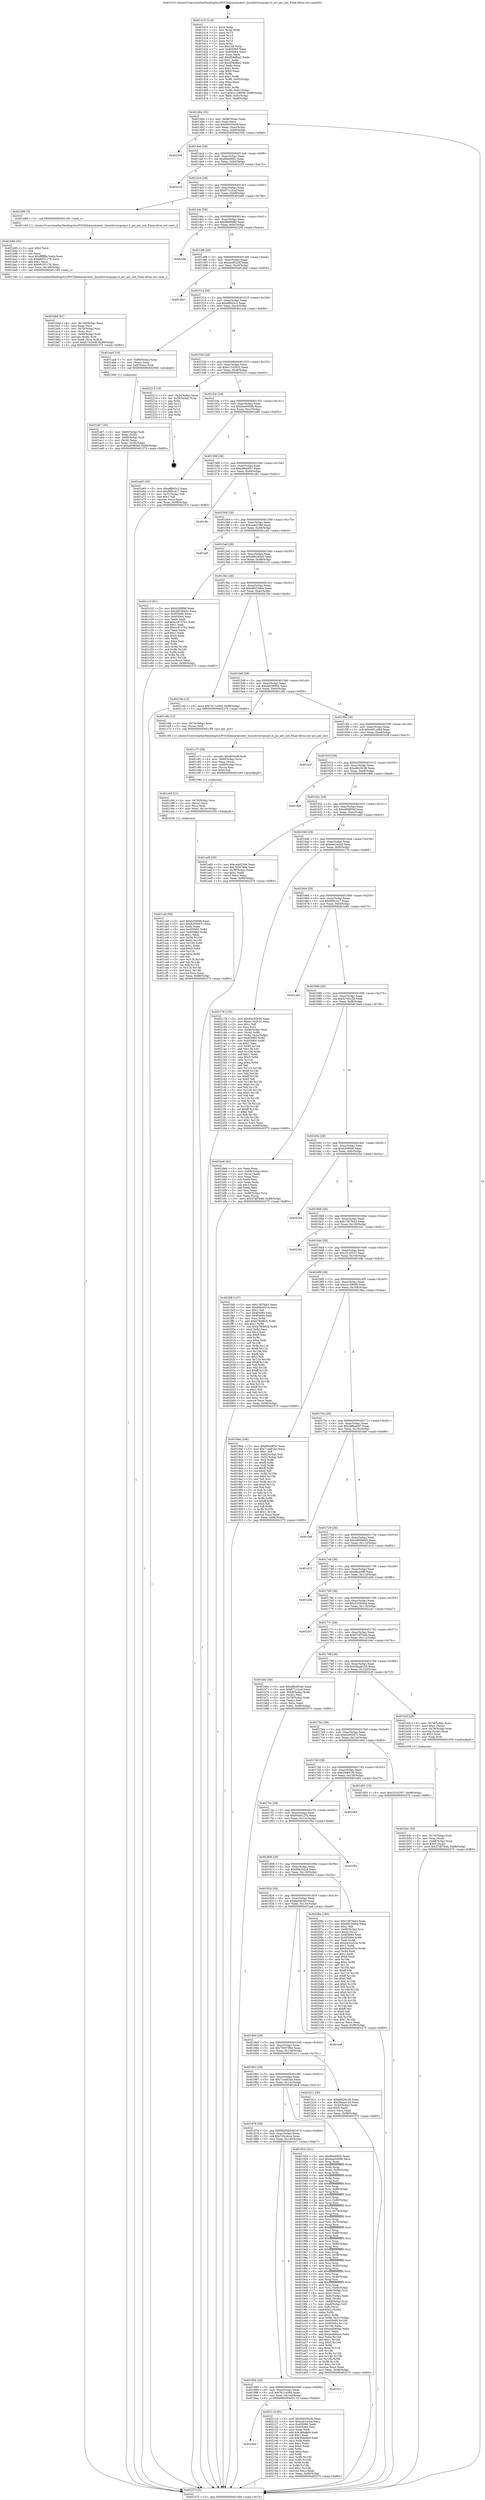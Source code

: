 digraph "0x401410" {
  label = "0x401410 (/mnt/c/Users/mathe/Desktop/tcc/POCII/binaries/extr_linuxdriverspcipci.h_pci_aer_init_Final-ollvm.out::main(0))"
  labelloc = "t"
  node[shape=record]

  Entry [label="",width=0.3,height=0.3,shape=circle,fillcolor=black,style=filled]
  "0x401484" [label="{
     0x401484 [32]\l
     | [instrs]\l
     &nbsp;&nbsp;0x401484 \<+6\>: mov -0x98(%rbp),%eax\l
     &nbsp;&nbsp;0x40148a \<+2\>: mov %eax,%ecx\l
     &nbsp;&nbsp;0x40148c \<+6\>: sub $0x84035e36,%ecx\l
     &nbsp;&nbsp;0x401492 \<+6\>: mov %eax,-0xac(%rbp)\l
     &nbsp;&nbsp;0x401498 \<+6\>: mov %ecx,-0xb0(%rbp)\l
     &nbsp;&nbsp;0x40149e \<+6\>: je 000000000040235d \<main+0xf4d\>\l
  }"]
  "0x40235d" [label="{
     0x40235d\l
  }", style=dashed]
  "0x4014a4" [label="{
     0x4014a4 [28]\l
     | [instrs]\l
     &nbsp;&nbsp;0x4014a4 \<+5\>: jmp 00000000004014a9 \<main+0x99\>\l
     &nbsp;&nbsp;0x4014a9 \<+6\>: mov -0xac(%rbp),%eax\l
     &nbsp;&nbsp;0x4014af \<+5\>: sub $0x89a49f3c,%eax\l
     &nbsp;&nbsp;0x4014b4 \<+6\>: mov %eax,-0xb4(%rbp)\l
     &nbsp;&nbsp;0x4014ba \<+6\>: je 0000000000402225 \<main+0xe15\>\l
  }"]
  Exit [label="",width=0.3,height=0.3,shape=circle,fillcolor=black,style=filled,peripheries=2]
  "0x402225" [label="{
     0x402225\l
  }", style=dashed]
  "0x4014c0" [label="{
     0x4014c0 [28]\l
     | [instrs]\l
     &nbsp;&nbsp;0x4014c0 \<+5\>: jmp 00000000004014c5 \<main+0xb5\>\l
     &nbsp;&nbsp;0x4014c5 \<+6\>: mov -0xac(%rbp),%eax\l
     &nbsp;&nbsp;0x4014cb \<+5\>: sub $0x971c2cef,%eax\l
     &nbsp;&nbsp;0x4014d0 \<+6\>: mov %eax,-0xb8(%rbp)\l
     &nbsp;&nbsp;0x4014d6 \<+6\>: je 0000000000401b90 \<main+0x780\>\l
  }"]
  "0x4018b0" [label="{
     0x4018b0\l
  }", style=dashed]
  "0x401b90" [label="{
     0x401b90 [5]\l
     | [instrs]\l
     &nbsp;&nbsp;0x401b90 \<+5\>: call 0000000000401160 \<next_i\>\l
     | [calls]\l
     &nbsp;&nbsp;0x401160 \{1\} (/mnt/c/Users/mathe/Desktop/tcc/POCII/binaries/extr_linuxdriverspcipci.h_pci_aer_init_Final-ollvm.out::next_i)\l
  }"]
  "0x4014dc" [label="{
     0x4014dc [28]\l
     | [instrs]\l
     &nbsp;&nbsp;0x4014dc \<+5\>: jmp 00000000004014e1 \<main+0xd1\>\l
     &nbsp;&nbsp;0x4014e1 \<+6\>: mov -0xac(%rbp),%eax\l
     &nbsp;&nbsp;0x4014e7 \<+5\>: sub $0x9b9f4f84,%eax\l
     &nbsp;&nbsp;0x4014ec \<+6\>: mov %eax,-0xbc(%rbp)\l
     &nbsp;&nbsp;0x4014f2 \<+6\>: je 00000000004022f4 \<main+0xee4\>\l
  }"]
  "0x40211d" [label="{
     0x40211d [91]\l
     | [instrs]\l
     &nbsp;&nbsp;0x40211d \<+5\>: mov $0x84035e36,%eax\l
     &nbsp;&nbsp;0x402122 \<+5\>: mov $0xeeb1ecbd,%ecx\l
     &nbsp;&nbsp;0x402127 \<+7\>: mov 0x405060,%edx\l
     &nbsp;&nbsp;0x40212e \<+7\>: mov 0x405064,%esi\l
     &nbsp;&nbsp;0x402135 \<+2\>: mov %edx,%edi\l
     &nbsp;&nbsp;0x402137 \<+6\>: add $0x38da8d0,%edi\l
     &nbsp;&nbsp;0x40213d \<+3\>: sub $0x1,%edi\l
     &nbsp;&nbsp;0x402140 \<+6\>: sub $0x38da8d0,%edi\l
     &nbsp;&nbsp;0x402146 \<+3\>: imul %edi,%edx\l
     &nbsp;&nbsp;0x402149 \<+3\>: and $0x1,%edx\l
     &nbsp;&nbsp;0x40214c \<+3\>: cmp $0x0,%edx\l
     &nbsp;&nbsp;0x40214f \<+4\>: sete %r8b\l
     &nbsp;&nbsp;0x402153 \<+3\>: cmp $0xa,%esi\l
     &nbsp;&nbsp;0x402156 \<+4\>: setl %r9b\l
     &nbsp;&nbsp;0x40215a \<+3\>: mov %r8b,%r10b\l
     &nbsp;&nbsp;0x40215d \<+3\>: and %r9b,%r10b\l
     &nbsp;&nbsp;0x402160 \<+3\>: xor %r9b,%r8b\l
     &nbsp;&nbsp;0x402163 \<+3\>: or %r8b,%r10b\l
     &nbsp;&nbsp;0x402166 \<+4\>: test $0x1,%r10b\l
     &nbsp;&nbsp;0x40216a \<+3\>: cmovne %ecx,%eax\l
     &nbsp;&nbsp;0x40216d \<+6\>: mov %eax,-0x98(%rbp)\l
     &nbsp;&nbsp;0x402173 \<+5\>: jmp 0000000000402375 \<main+0xf65\>\l
  }"]
  "0x4022f4" [label="{
     0x4022f4\l
  }", style=dashed]
  "0x4014f8" [label="{
     0x4014f8 [28]\l
     | [instrs]\l
     &nbsp;&nbsp;0x4014f8 \<+5\>: jmp 00000000004014fd \<main+0xed\>\l
     &nbsp;&nbsp;0x4014fd \<+6\>: mov -0xac(%rbp),%eax\l
     &nbsp;&nbsp;0x401503 \<+5\>: sub $0xaed82a3f,%eax\l
     &nbsp;&nbsp;0x401508 \<+6\>: mov %eax,-0xc0(%rbp)\l
     &nbsp;&nbsp;0x40150e \<+6\>: je 0000000000401d6d \<main+0x95d\>\l
  }"]
  "0x401894" [label="{
     0x401894 [28]\l
     | [instrs]\l
     &nbsp;&nbsp;0x401894 \<+5\>: jmp 0000000000401899 \<main+0x489\>\l
     &nbsp;&nbsp;0x401899 \<+6\>: mov -0xac(%rbp),%eax\l
     &nbsp;&nbsp;0x40189f \<+5\>: sub $0x7611a394,%eax\l
     &nbsp;&nbsp;0x4018a4 \<+6\>: mov %eax,-0x144(%rbp)\l
     &nbsp;&nbsp;0x4018aa \<+6\>: je 000000000040211d \<main+0xd0d\>\l
  }"]
  "0x401d6d" [label="{
     0x401d6d\l
  }", style=dashed]
  "0x401514" [label="{
     0x401514 [28]\l
     | [instrs]\l
     &nbsp;&nbsp;0x401514 \<+5\>: jmp 0000000000401519 \<main+0x109\>\l
     &nbsp;&nbsp;0x401519 \<+6\>: mov -0xac(%rbp),%eax\l
     &nbsp;&nbsp;0x40151f \<+5\>: sub $0xaffd43c2,%eax\l
     &nbsp;&nbsp;0x401524 \<+6\>: mov %eax,-0xc4(%rbp)\l
     &nbsp;&nbsp;0x40152a \<+6\>: je 0000000000401aa4 \<main+0x694\>\l
  }"]
  "0x401fc7" [label="{
     0x401fc7\l
  }", style=dashed]
  "0x401aa4" [label="{
     0x401aa4 [19]\l
     | [instrs]\l
     &nbsp;&nbsp;0x401aa4 \<+7\>: mov -0x88(%rbp),%rax\l
     &nbsp;&nbsp;0x401aab \<+3\>: mov (%rax),%rax\l
     &nbsp;&nbsp;0x401aae \<+4\>: mov 0x8(%rax),%rdi\l
     &nbsp;&nbsp;0x401ab2 \<+5\>: call 0000000000401060 \<atoi@plt\>\l
     | [calls]\l
     &nbsp;&nbsp;0x401060 \{1\} (unknown)\l
  }"]
  "0x401530" [label="{
     0x401530 [28]\l
     | [instrs]\l
     &nbsp;&nbsp;0x401530 \<+5\>: jmp 0000000000401535 \<main+0x125\>\l
     &nbsp;&nbsp;0x401535 \<+6\>: mov -0xac(%rbp),%eax\l
     &nbsp;&nbsp;0x40153b \<+5\>: sub $0xb1102b32,%eax\l
     &nbsp;&nbsp;0x401540 \<+6\>: mov %eax,-0xc8(%rbp)\l
     &nbsp;&nbsp;0x401546 \<+6\>: je 0000000000402213 \<main+0xe03\>\l
  }"]
  "0x401ca9" [label="{
     0x401ca9 [90]\l
     | [instrs]\l
     &nbsp;&nbsp;0x401ca9 \<+5\>: mov $0xb206f48,%eax\l
     &nbsp;&nbsp;0x401cae \<+5\>: mov $0x6285007c,%esi\l
     &nbsp;&nbsp;0x401cb3 \<+2\>: xor %edx,%edx\l
     &nbsp;&nbsp;0x401cb5 \<+8\>: mov 0x405060,%r8d\l
     &nbsp;&nbsp;0x401cbd \<+8\>: mov 0x405064,%r9d\l
     &nbsp;&nbsp;0x401cc5 \<+3\>: sub $0x1,%edx\l
     &nbsp;&nbsp;0x401cc8 \<+3\>: mov %r8d,%r10d\l
     &nbsp;&nbsp;0x401ccb \<+3\>: add %edx,%r10d\l
     &nbsp;&nbsp;0x401cce \<+4\>: imul %r10d,%r8d\l
     &nbsp;&nbsp;0x401cd2 \<+4\>: and $0x1,%r8d\l
     &nbsp;&nbsp;0x401cd6 \<+4\>: cmp $0x0,%r8d\l
     &nbsp;&nbsp;0x401cda \<+4\>: sete %r11b\l
     &nbsp;&nbsp;0x401cde \<+4\>: cmp $0xa,%r9d\l
     &nbsp;&nbsp;0x401ce2 \<+3\>: setl %bl\l
     &nbsp;&nbsp;0x401ce5 \<+3\>: mov %r11b,%r14b\l
     &nbsp;&nbsp;0x401ce8 \<+3\>: and %bl,%r14b\l
     &nbsp;&nbsp;0x401ceb \<+3\>: xor %bl,%r11b\l
     &nbsp;&nbsp;0x401cee \<+3\>: or %r11b,%r14b\l
     &nbsp;&nbsp;0x401cf1 \<+4\>: test $0x1,%r14b\l
     &nbsp;&nbsp;0x401cf5 \<+3\>: cmovne %esi,%eax\l
     &nbsp;&nbsp;0x401cf8 \<+6\>: mov %eax,-0x98(%rbp)\l
     &nbsp;&nbsp;0x401cfe \<+5\>: jmp 0000000000402375 \<main+0xf65\>\l
  }"]
  "0x402213" [label="{
     0x402213 [18]\l
     | [instrs]\l
     &nbsp;&nbsp;0x402213 \<+3\>: mov -0x2c(%rbp),%eax\l
     &nbsp;&nbsp;0x402216 \<+4\>: lea -0x28(%rbp),%rsp\l
     &nbsp;&nbsp;0x40221a \<+1\>: pop %rbx\l
     &nbsp;&nbsp;0x40221b \<+2\>: pop %r12\l
     &nbsp;&nbsp;0x40221d \<+2\>: pop %r13\l
     &nbsp;&nbsp;0x40221f \<+2\>: pop %r14\l
     &nbsp;&nbsp;0x402221 \<+2\>: pop %r15\l
     &nbsp;&nbsp;0x402223 \<+1\>: pop %rbp\l
     &nbsp;&nbsp;0x402224 \<+1\>: ret\l
  }"]
  "0x40154c" [label="{
     0x40154c [28]\l
     | [instrs]\l
     &nbsp;&nbsp;0x40154c \<+5\>: jmp 0000000000401551 \<main+0x141\>\l
     &nbsp;&nbsp;0x401551 \<+6\>: mov -0xac(%rbp),%eax\l
     &nbsp;&nbsp;0x401557 \<+5\>: sub $0xbee0458b,%eax\l
     &nbsp;&nbsp;0x40155c \<+6\>: mov %eax,-0xcc(%rbp)\l
     &nbsp;&nbsp;0x401562 \<+6\>: je 0000000000401a65 \<main+0x655\>\l
  }"]
  "0x401c94" [label="{
     0x401c94 [21]\l
     | [instrs]\l
     &nbsp;&nbsp;0x401c94 \<+4\>: mov -0x70(%rbp),%rcx\l
     &nbsp;&nbsp;0x401c98 \<+3\>: mov (%rcx),%rcx\l
     &nbsp;&nbsp;0x401c9b \<+3\>: mov %rcx,%rdi\l
     &nbsp;&nbsp;0x401c9e \<+6\>: mov %eax,-0x14c(%rbp)\l
     &nbsp;&nbsp;0x401ca4 \<+5\>: call 0000000000401030 \<free@plt\>\l
     | [calls]\l
     &nbsp;&nbsp;0x401030 \{1\} (unknown)\l
  }"]
  "0x401a65" [label="{
     0x401a65 [30]\l
     | [instrs]\l
     &nbsp;&nbsp;0x401a65 \<+5\>: mov $0xaffd43c2,%eax\l
     &nbsp;&nbsp;0x401a6a \<+5\>: mov $0xf8f2c417,%ecx\l
     &nbsp;&nbsp;0x401a6f \<+3\>: mov -0x31(%rbp),%dl\l
     &nbsp;&nbsp;0x401a72 \<+3\>: test $0x1,%dl\l
     &nbsp;&nbsp;0x401a75 \<+3\>: cmovne %ecx,%eax\l
     &nbsp;&nbsp;0x401a78 \<+6\>: mov %eax,-0x98(%rbp)\l
     &nbsp;&nbsp;0x401a7e \<+5\>: jmp 0000000000402375 \<main+0xf65\>\l
  }"]
  "0x401568" [label="{
     0x401568 [28]\l
     | [instrs]\l
     &nbsp;&nbsp;0x401568 \<+5\>: jmp 000000000040156d \<main+0x15d\>\l
     &nbsp;&nbsp;0x40156d \<+6\>: mov -0xac(%rbp),%eax\l
     &nbsp;&nbsp;0x401573 \<+5\>: sub $0xc66a4f37,%eax\l
     &nbsp;&nbsp;0x401578 \<+6\>: mov %eax,-0xd0(%rbp)\l
     &nbsp;&nbsp;0x40157e \<+6\>: je 0000000000401dfc \<main+0x9ec\>\l
  }"]
  "0x401c77" [label="{
     0x401c77 [29]\l
     | [instrs]\l
     &nbsp;&nbsp;0x401c77 \<+10\>: movabs $0x4030d6,%rdi\l
     &nbsp;&nbsp;0x401c81 \<+4\>: mov -0x60(%rbp),%rcx\l
     &nbsp;&nbsp;0x401c85 \<+2\>: mov %eax,(%rcx)\l
     &nbsp;&nbsp;0x401c87 \<+4\>: mov -0x60(%rbp),%rcx\l
     &nbsp;&nbsp;0x401c8b \<+2\>: mov (%rcx),%esi\l
     &nbsp;&nbsp;0x401c8d \<+2\>: mov $0x0,%al\l
     &nbsp;&nbsp;0x401c8f \<+5\>: call 0000000000401040 \<printf@plt\>\l
     | [calls]\l
     &nbsp;&nbsp;0x401040 \{1\} (unknown)\l
  }"]
  "0x401dfc" [label="{
     0x401dfc\l
  }", style=dashed]
  "0x401584" [label="{
     0x401584 [28]\l
     | [instrs]\l
     &nbsp;&nbsp;0x401584 \<+5\>: jmp 0000000000401589 \<main+0x179\>\l
     &nbsp;&nbsp;0x401589 \<+6\>: mov -0xac(%rbp),%eax\l
     &nbsp;&nbsp;0x40158f \<+5\>: sub $0xca4d239d,%eax\l
     &nbsp;&nbsp;0x401594 \<+6\>: mov %eax,-0xd4(%rbp)\l
     &nbsp;&nbsp;0x40159a \<+6\>: je 0000000000401af3 \<main+0x6e3\>\l
  }"]
  "0x401bbd" [label="{
     0x401bbd [41]\l
     | [instrs]\l
     &nbsp;&nbsp;0x401bbd \<+6\>: mov -0x148(%rbp),%ecx\l
     &nbsp;&nbsp;0x401bc3 \<+3\>: imul %eax,%ecx\l
     &nbsp;&nbsp;0x401bc6 \<+4\>: mov -0x70(%rbp),%rsi\l
     &nbsp;&nbsp;0x401bca \<+3\>: mov (%rsi),%rsi\l
     &nbsp;&nbsp;0x401bcd \<+4\>: mov -0x68(%rbp),%rdi\l
     &nbsp;&nbsp;0x401bd1 \<+3\>: movslq (%rdi),%rdi\l
     &nbsp;&nbsp;0x401bd4 \<+3\>: mov %ecx,(%rsi,%rdi,4)\l
     &nbsp;&nbsp;0x401bd7 \<+10\>: movl $0xfc7d3c58,-0x98(%rbp)\l
     &nbsp;&nbsp;0x401be1 \<+5\>: jmp 0000000000402375 \<main+0xf65\>\l
  }"]
  "0x401af3" [label="{
     0x401af3\l
  }", style=dashed]
  "0x4015a0" [label="{
     0x4015a0 [28]\l
     | [instrs]\l
     &nbsp;&nbsp;0x4015a0 \<+5\>: jmp 00000000004015a5 \<main+0x195\>\l
     &nbsp;&nbsp;0x4015a5 \<+6\>: mov -0xac(%rbp),%eax\l
     &nbsp;&nbsp;0x4015ab \<+5\>: sub $0xd8b283a5,%eax\l
     &nbsp;&nbsp;0x4015b0 \<+6\>: mov %eax,-0xd8(%rbp)\l
     &nbsp;&nbsp;0x4015b6 \<+6\>: je 0000000000401c10 \<main+0x800\>\l
  }"]
  "0x401b95" [label="{
     0x401b95 [40]\l
     | [instrs]\l
     &nbsp;&nbsp;0x401b95 \<+5\>: mov $0x2,%ecx\l
     &nbsp;&nbsp;0x401b9a \<+1\>: cltd\l
     &nbsp;&nbsp;0x401b9b \<+2\>: idiv %ecx\l
     &nbsp;&nbsp;0x401b9d \<+6\>: imul $0xfffffffe,%edx,%ecx\l
     &nbsp;&nbsp;0x401ba3 \<+6\>: sub $0xb6351178,%ecx\l
     &nbsp;&nbsp;0x401ba9 \<+3\>: add $0x1,%ecx\l
     &nbsp;&nbsp;0x401bac \<+6\>: add $0xb6351178,%ecx\l
     &nbsp;&nbsp;0x401bb2 \<+6\>: mov %ecx,-0x148(%rbp)\l
     &nbsp;&nbsp;0x401bb8 \<+5\>: call 0000000000401160 \<next_i\>\l
     | [calls]\l
     &nbsp;&nbsp;0x401160 \{1\} (/mnt/c/Users/mathe/Desktop/tcc/POCII/binaries/extr_linuxdriverspcipci.h_pci_aer_init_Final-ollvm.out::next_i)\l
  }"]
  "0x401c10" [label="{
     0x401c10 [91]\l
     | [instrs]\l
     &nbsp;&nbsp;0x401c10 \<+5\>: mov $0xb206f48,%eax\l
     &nbsp;&nbsp;0x401c15 \<+5\>: mov $0xdd538402,%ecx\l
     &nbsp;&nbsp;0x401c1a \<+7\>: mov 0x405060,%edx\l
     &nbsp;&nbsp;0x401c21 \<+7\>: mov 0x405064,%esi\l
     &nbsp;&nbsp;0x401c28 \<+2\>: mov %edx,%edi\l
     &nbsp;&nbsp;0x401c2a \<+6\>: add $0xcc9737b1,%edi\l
     &nbsp;&nbsp;0x401c30 \<+3\>: sub $0x1,%edi\l
     &nbsp;&nbsp;0x401c33 \<+6\>: sub $0xcc9737b1,%edi\l
     &nbsp;&nbsp;0x401c39 \<+3\>: imul %edi,%edx\l
     &nbsp;&nbsp;0x401c3c \<+3\>: and $0x1,%edx\l
     &nbsp;&nbsp;0x401c3f \<+3\>: cmp $0x0,%edx\l
     &nbsp;&nbsp;0x401c42 \<+4\>: sete %r8b\l
     &nbsp;&nbsp;0x401c46 \<+3\>: cmp $0xa,%esi\l
     &nbsp;&nbsp;0x401c49 \<+4\>: setl %r9b\l
     &nbsp;&nbsp;0x401c4d \<+3\>: mov %r8b,%r10b\l
     &nbsp;&nbsp;0x401c50 \<+3\>: and %r9b,%r10b\l
     &nbsp;&nbsp;0x401c53 \<+3\>: xor %r9b,%r8b\l
     &nbsp;&nbsp;0x401c56 \<+3\>: or %r8b,%r10b\l
     &nbsp;&nbsp;0x401c59 \<+4\>: test $0x1,%r10b\l
     &nbsp;&nbsp;0x401c5d \<+3\>: cmovne %ecx,%eax\l
     &nbsp;&nbsp;0x401c60 \<+6\>: mov %eax,-0x98(%rbp)\l
     &nbsp;&nbsp;0x401c66 \<+5\>: jmp 0000000000402375 \<main+0xf65\>\l
  }"]
  "0x4015bc" [label="{
     0x4015bc [28]\l
     | [instrs]\l
     &nbsp;&nbsp;0x4015bc \<+5\>: jmp 00000000004015c1 \<main+0x1b1\>\l
     &nbsp;&nbsp;0x4015c1 \<+6\>: mov -0xac(%rbp),%eax\l
     &nbsp;&nbsp;0x4015c7 \<+5\>: sub $0xd92344ba,%eax\l
     &nbsp;&nbsp;0x4015cc \<+6\>: mov %eax,-0xdc(%rbp)\l
     &nbsp;&nbsp;0x4015d2 \<+6\>: je 000000000040210e \<main+0xcfe\>\l
  }"]
  "0x401b4c" [label="{
     0x401b4c [32]\l
     | [instrs]\l
     &nbsp;&nbsp;0x401b4c \<+4\>: mov -0x70(%rbp),%rdi\l
     &nbsp;&nbsp;0x401b50 \<+3\>: mov %rax,(%rdi)\l
     &nbsp;&nbsp;0x401b53 \<+4\>: mov -0x68(%rbp),%rax\l
     &nbsp;&nbsp;0x401b57 \<+6\>: movl $0x0,(%rax)\l
     &nbsp;&nbsp;0x401b5d \<+10\>: movl $0x57df70dd,-0x98(%rbp)\l
     &nbsp;&nbsp;0x401b67 \<+5\>: jmp 0000000000402375 \<main+0xf65\>\l
  }"]
  "0x40210e" [label="{
     0x40210e [15]\l
     | [instrs]\l
     &nbsp;&nbsp;0x40210e \<+10\>: movl $0x7611a394,-0x98(%rbp)\l
     &nbsp;&nbsp;0x402118 \<+5\>: jmp 0000000000402375 \<main+0xf65\>\l
  }"]
  "0x4015d8" [label="{
     0x4015d8 [28]\l
     | [instrs]\l
     &nbsp;&nbsp;0x4015d8 \<+5\>: jmp 00000000004015dd \<main+0x1cd\>\l
     &nbsp;&nbsp;0x4015dd \<+6\>: mov -0xac(%rbp),%eax\l
     &nbsp;&nbsp;0x4015e3 \<+5\>: sub $0xdd538402,%eax\l
     &nbsp;&nbsp;0x4015e8 \<+6\>: mov %eax,-0xe0(%rbp)\l
     &nbsp;&nbsp;0x4015ee \<+6\>: je 0000000000401c6b \<main+0x85b\>\l
  }"]
  "0x401ab7" [label="{
     0x401ab7 [30]\l
     | [instrs]\l
     &nbsp;&nbsp;0x401ab7 \<+4\>: mov -0x80(%rbp),%rdi\l
     &nbsp;&nbsp;0x401abb \<+2\>: mov %eax,(%rdi)\l
     &nbsp;&nbsp;0x401abd \<+4\>: mov -0x80(%rbp),%rdi\l
     &nbsp;&nbsp;0x401ac1 \<+2\>: mov (%rdi),%eax\l
     &nbsp;&nbsp;0x401ac3 \<+3\>: mov %eax,-0x30(%rbp)\l
     &nbsp;&nbsp;0x401ac6 \<+10\>: movl $0xe90f85bf,-0x98(%rbp)\l
     &nbsp;&nbsp;0x401ad0 \<+5\>: jmp 0000000000402375 \<main+0xf65\>\l
  }"]
  "0x401c6b" [label="{
     0x401c6b [12]\l
     | [instrs]\l
     &nbsp;&nbsp;0x401c6b \<+4\>: mov -0x70(%rbp),%rax\l
     &nbsp;&nbsp;0x401c6f \<+3\>: mov (%rax),%rdi\l
     &nbsp;&nbsp;0x401c72 \<+5\>: call 00000000004013f0 \<pci_aer_init\>\l
     | [calls]\l
     &nbsp;&nbsp;0x4013f0 \{1\} (/mnt/c/Users/mathe/Desktop/tcc/POCII/binaries/extr_linuxdriverspcipci.h_pci_aer_init_Final-ollvm.out::pci_aer_init)\l
  }"]
  "0x4015f4" [label="{
     0x4015f4 [28]\l
     | [instrs]\l
     &nbsp;&nbsp;0x4015f4 \<+5\>: jmp 00000000004015f9 \<main+0x1e9\>\l
     &nbsp;&nbsp;0x4015f9 \<+6\>: mov -0xac(%rbp),%eax\l
     &nbsp;&nbsp;0x4015ff \<+5\>: sub $0xe001cd63,%eax\l
     &nbsp;&nbsp;0x401604 \<+6\>: mov %eax,-0xe4(%rbp)\l
     &nbsp;&nbsp;0x40160a \<+6\>: je 0000000000401e2f \<main+0xa1f\>\l
  }"]
  "0x401878" [label="{
     0x401878 [28]\l
     | [instrs]\l
     &nbsp;&nbsp;0x401878 \<+5\>: jmp 000000000040187d \<main+0x46d\>\l
     &nbsp;&nbsp;0x40187d \<+6\>: mov -0xac(%rbp),%eax\l
     &nbsp;&nbsp;0x401883 \<+5\>: sub $0x745c4cce,%eax\l
     &nbsp;&nbsp;0x401888 \<+6\>: mov %eax,-0x140(%rbp)\l
     &nbsp;&nbsp;0x40188e \<+6\>: je 0000000000401fc7 \<main+0xbb7\>\l
  }"]
  "0x401e2f" [label="{
     0x401e2f\l
  }", style=dashed]
  "0x401610" [label="{
     0x401610 [28]\l
     | [instrs]\l
     &nbsp;&nbsp;0x401610 \<+5\>: jmp 0000000000401615 \<main+0x205\>\l
     &nbsp;&nbsp;0x401615 \<+6\>: mov -0xac(%rbp),%eax\l
     &nbsp;&nbsp;0x40161b \<+5\>: sub $0xe6b20c36,%eax\l
     &nbsp;&nbsp;0x401620 \<+6\>: mov %eax,-0xe8(%rbp)\l
     &nbsp;&nbsp;0x401626 \<+6\>: je 0000000000401fb8 \<main+0xba8\>\l
  }"]
  "0x401924" [label="{
     0x401924 [321]\l
     | [instrs]\l
     &nbsp;&nbsp;0x401924 \<+5\>: mov $0x89a49f3c,%eax\l
     &nbsp;&nbsp;0x401929 \<+5\>: mov $0xbee0458b,%ecx\l
     &nbsp;&nbsp;0x40192e \<+3\>: mov %rsp,%rdx\l
     &nbsp;&nbsp;0x401931 \<+4\>: add $0xfffffffffffffff0,%rdx\l
     &nbsp;&nbsp;0x401935 \<+3\>: mov %rdx,%rsp\l
     &nbsp;&nbsp;0x401938 \<+7\>: mov %rdx,-0x90(%rbp)\l
     &nbsp;&nbsp;0x40193f \<+3\>: mov %rsp,%rdx\l
     &nbsp;&nbsp;0x401942 \<+4\>: add $0xfffffffffffffff0,%rdx\l
     &nbsp;&nbsp;0x401946 \<+3\>: mov %rdx,%rsp\l
     &nbsp;&nbsp;0x401949 \<+3\>: mov %rsp,%rsi\l
     &nbsp;&nbsp;0x40194c \<+4\>: add $0xfffffffffffffff0,%rsi\l
     &nbsp;&nbsp;0x401950 \<+3\>: mov %rsi,%rsp\l
     &nbsp;&nbsp;0x401953 \<+7\>: mov %rsi,-0x88(%rbp)\l
     &nbsp;&nbsp;0x40195a \<+3\>: mov %rsp,%rsi\l
     &nbsp;&nbsp;0x40195d \<+4\>: add $0xfffffffffffffff0,%rsi\l
     &nbsp;&nbsp;0x401961 \<+3\>: mov %rsi,%rsp\l
     &nbsp;&nbsp;0x401964 \<+4\>: mov %rsi,-0x80(%rbp)\l
     &nbsp;&nbsp;0x401968 \<+3\>: mov %rsp,%rsi\l
     &nbsp;&nbsp;0x40196b \<+4\>: add $0xfffffffffffffff0,%rsi\l
     &nbsp;&nbsp;0x40196f \<+3\>: mov %rsi,%rsp\l
     &nbsp;&nbsp;0x401972 \<+4\>: mov %rsi,-0x78(%rbp)\l
     &nbsp;&nbsp;0x401976 \<+3\>: mov %rsp,%rsi\l
     &nbsp;&nbsp;0x401979 \<+4\>: add $0xfffffffffffffff0,%rsi\l
     &nbsp;&nbsp;0x40197d \<+3\>: mov %rsi,%rsp\l
     &nbsp;&nbsp;0x401980 \<+4\>: mov %rsi,-0x70(%rbp)\l
     &nbsp;&nbsp;0x401984 \<+3\>: mov %rsp,%rsi\l
     &nbsp;&nbsp;0x401987 \<+4\>: add $0xfffffffffffffff0,%rsi\l
     &nbsp;&nbsp;0x40198b \<+3\>: mov %rsi,%rsp\l
     &nbsp;&nbsp;0x40198e \<+4\>: mov %rsi,-0x68(%rbp)\l
     &nbsp;&nbsp;0x401992 \<+3\>: mov %rsp,%rsi\l
     &nbsp;&nbsp;0x401995 \<+4\>: add $0xfffffffffffffff0,%rsi\l
     &nbsp;&nbsp;0x401999 \<+3\>: mov %rsi,%rsp\l
     &nbsp;&nbsp;0x40199c \<+4\>: mov %rsi,-0x60(%rbp)\l
     &nbsp;&nbsp;0x4019a0 \<+3\>: mov %rsp,%rsi\l
     &nbsp;&nbsp;0x4019a3 \<+4\>: add $0xfffffffffffffff0,%rsi\l
     &nbsp;&nbsp;0x4019a7 \<+3\>: mov %rsi,%rsp\l
     &nbsp;&nbsp;0x4019aa \<+4\>: mov %rsi,-0x58(%rbp)\l
     &nbsp;&nbsp;0x4019ae \<+3\>: mov %rsp,%rsi\l
     &nbsp;&nbsp;0x4019b1 \<+4\>: add $0xfffffffffffffff0,%rsi\l
     &nbsp;&nbsp;0x4019b5 \<+3\>: mov %rsi,%rsp\l
     &nbsp;&nbsp;0x4019b8 \<+4\>: mov %rsi,-0x50(%rbp)\l
     &nbsp;&nbsp;0x4019bc \<+3\>: mov %rsp,%rsi\l
     &nbsp;&nbsp;0x4019bf \<+4\>: add $0xfffffffffffffff0,%rsi\l
     &nbsp;&nbsp;0x4019c3 \<+3\>: mov %rsi,%rsp\l
     &nbsp;&nbsp;0x4019c6 \<+4\>: mov %rsi,-0x48(%rbp)\l
     &nbsp;&nbsp;0x4019ca \<+3\>: mov %rsp,%rsi\l
     &nbsp;&nbsp;0x4019cd \<+4\>: add $0xfffffffffffffff0,%rsi\l
     &nbsp;&nbsp;0x4019d1 \<+3\>: mov %rsi,%rsp\l
     &nbsp;&nbsp;0x4019d4 \<+4\>: mov %rsi,-0x40(%rbp)\l
     &nbsp;&nbsp;0x4019d8 \<+7\>: mov -0x90(%rbp),%rsi\l
     &nbsp;&nbsp;0x4019df \<+6\>: movl $0x0,(%rsi)\l
     &nbsp;&nbsp;0x4019e5 \<+6\>: mov -0x9c(%rbp),%edi\l
     &nbsp;&nbsp;0x4019eb \<+2\>: mov %edi,(%rdx)\l
     &nbsp;&nbsp;0x4019ed \<+7\>: mov -0x88(%rbp),%rsi\l
     &nbsp;&nbsp;0x4019f4 \<+7\>: mov -0xa8(%rbp),%r8\l
     &nbsp;&nbsp;0x4019fb \<+3\>: mov %r8,(%rsi)\l
     &nbsp;&nbsp;0x4019fe \<+3\>: cmpl $0x2,(%rdx)\l
     &nbsp;&nbsp;0x401a01 \<+4\>: setne %r9b\l
     &nbsp;&nbsp;0x401a05 \<+4\>: and $0x1,%r9b\l
     &nbsp;&nbsp;0x401a09 \<+4\>: mov %r9b,-0x31(%rbp)\l
     &nbsp;&nbsp;0x401a0d \<+8\>: mov 0x405060,%r10d\l
     &nbsp;&nbsp;0x401a15 \<+8\>: mov 0x405064,%r11d\l
     &nbsp;&nbsp;0x401a1d \<+3\>: mov %r10d,%ebx\l
     &nbsp;&nbsp;0x401a20 \<+6\>: sub $0xaeab6dea,%ebx\l
     &nbsp;&nbsp;0x401a26 \<+3\>: sub $0x1,%ebx\l
     &nbsp;&nbsp;0x401a29 \<+6\>: add $0xaeab6dea,%ebx\l
     &nbsp;&nbsp;0x401a2f \<+4\>: imul %ebx,%r10d\l
     &nbsp;&nbsp;0x401a33 \<+4\>: and $0x1,%r10d\l
     &nbsp;&nbsp;0x401a37 \<+4\>: cmp $0x0,%r10d\l
     &nbsp;&nbsp;0x401a3b \<+4\>: sete %r9b\l
     &nbsp;&nbsp;0x401a3f \<+4\>: cmp $0xa,%r11d\l
     &nbsp;&nbsp;0x401a43 \<+4\>: setl %r14b\l
     &nbsp;&nbsp;0x401a47 \<+3\>: mov %r9b,%r15b\l
     &nbsp;&nbsp;0x401a4a \<+3\>: and %r14b,%r15b\l
     &nbsp;&nbsp;0x401a4d \<+3\>: xor %r14b,%r9b\l
     &nbsp;&nbsp;0x401a50 \<+3\>: or %r9b,%r15b\l
     &nbsp;&nbsp;0x401a53 \<+4\>: test $0x1,%r15b\l
     &nbsp;&nbsp;0x401a57 \<+3\>: cmovne %ecx,%eax\l
     &nbsp;&nbsp;0x401a5a \<+6\>: mov %eax,-0x98(%rbp)\l
     &nbsp;&nbsp;0x401a60 \<+5\>: jmp 0000000000402375 \<main+0xf65\>\l
  }"]
  "0x401fb8" [label="{
     0x401fb8\l
  }", style=dashed]
  "0x40162c" [label="{
     0x40162c [28]\l
     | [instrs]\l
     &nbsp;&nbsp;0x40162c \<+5\>: jmp 0000000000401631 \<main+0x221\>\l
     &nbsp;&nbsp;0x401631 \<+6\>: mov -0xac(%rbp),%eax\l
     &nbsp;&nbsp;0x401637 \<+5\>: sub $0xe90f85bf,%eax\l
     &nbsp;&nbsp;0x40163c \<+6\>: mov %eax,-0xec(%rbp)\l
     &nbsp;&nbsp;0x401642 \<+6\>: je 0000000000401ad5 \<main+0x6c5\>\l
  }"]
  "0x40185c" [label="{
     0x40185c [28]\l
     | [instrs]\l
     &nbsp;&nbsp;0x40185c \<+5\>: jmp 0000000000401861 \<main+0x451\>\l
     &nbsp;&nbsp;0x401861 \<+6\>: mov -0xac(%rbp),%eax\l
     &nbsp;&nbsp;0x401867 \<+5\>: sub $0x71ea81be,%eax\l
     &nbsp;&nbsp;0x40186c \<+6\>: mov %eax,-0x13c(%rbp)\l
     &nbsp;&nbsp;0x401872 \<+6\>: je 0000000000401924 \<main+0x514\>\l
  }"]
  "0x401ad5" [label="{
     0x401ad5 [30]\l
     | [instrs]\l
     &nbsp;&nbsp;0x401ad5 \<+5\>: mov $0xca4d239d,%eax\l
     &nbsp;&nbsp;0x401ada \<+5\>: mov $0x7056789e,%ecx\l
     &nbsp;&nbsp;0x401adf \<+3\>: mov -0x30(%rbp),%edx\l
     &nbsp;&nbsp;0x401ae2 \<+3\>: cmp $0x1,%edx\l
     &nbsp;&nbsp;0x401ae5 \<+3\>: cmovl %ecx,%eax\l
     &nbsp;&nbsp;0x401ae8 \<+6\>: mov %eax,-0x98(%rbp)\l
     &nbsp;&nbsp;0x401aee \<+5\>: jmp 0000000000402375 \<main+0xf65\>\l
  }"]
  "0x401648" [label="{
     0x401648 [28]\l
     | [instrs]\l
     &nbsp;&nbsp;0x401648 \<+5\>: jmp 000000000040164d \<main+0x23d\>\l
     &nbsp;&nbsp;0x40164d \<+6\>: mov -0xac(%rbp),%eax\l
     &nbsp;&nbsp;0x401653 \<+5\>: sub $0xeeb1ecbd,%eax\l
     &nbsp;&nbsp;0x401658 \<+6\>: mov %eax,-0xf0(%rbp)\l
     &nbsp;&nbsp;0x40165e \<+6\>: je 0000000000402178 \<main+0xd68\>\l
  }"]
  "0x401b11" [label="{
     0x401b11 [30]\l
     | [instrs]\l
     &nbsp;&nbsp;0x401b11 \<+5\>: mov $0xe6b20c36,%eax\l
     &nbsp;&nbsp;0x401b16 \<+5\>: mov $0x58aae154,%ecx\l
     &nbsp;&nbsp;0x401b1b \<+3\>: mov -0x30(%rbp),%edx\l
     &nbsp;&nbsp;0x401b1e \<+3\>: cmp $0x0,%edx\l
     &nbsp;&nbsp;0x401b21 \<+3\>: cmove %ecx,%eax\l
     &nbsp;&nbsp;0x401b24 \<+6\>: mov %eax,-0x98(%rbp)\l
     &nbsp;&nbsp;0x401b2a \<+5\>: jmp 0000000000402375 \<main+0xf65\>\l
  }"]
  "0x402178" [label="{
     0x402178 [155]\l
     | [instrs]\l
     &nbsp;&nbsp;0x402178 \<+5\>: mov $0x84035e36,%eax\l
     &nbsp;&nbsp;0x40217d \<+5\>: mov $0xb1102b32,%ecx\l
     &nbsp;&nbsp;0x402182 \<+2\>: mov $0x1,%dl\l
     &nbsp;&nbsp;0x402184 \<+2\>: xor %esi,%esi\l
     &nbsp;&nbsp;0x402186 \<+7\>: mov -0x90(%rbp),%rdi\l
     &nbsp;&nbsp;0x40218d \<+3\>: mov (%rdi),%r8d\l
     &nbsp;&nbsp;0x402190 \<+4\>: mov %r8d,-0x2c(%rbp)\l
     &nbsp;&nbsp;0x402194 \<+8\>: mov 0x405060,%r8d\l
     &nbsp;&nbsp;0x40219c \<+8\>: mov 0x405064,%r9d\l
     &nbsp;&nbsp;0x4021a4 \<+3\>: sub $0x1,%esi\l
     &nbsp;&nbsp;0x4021a7 \<+3\>: mov %r8d,%r10d\l
     &nbsp;&nbsp;0x4021aa \<+3\>: add %esi,%r10d\l
     &nbsp;&nbsp;0x4021ad \<+4\>: imul %r10d,%r8d\l
     &nbsp;&nbsp;0x4021b1 \<+4\>: and $0x1,%r8d\l
     &nbsp;&nbsp;0x4021b5 \<+4\>: cmp $0x0,%r8d\l
     &nbsp;&nbsp;0x4021b9 \<+4\>: sete %r11b\l
     &nbsp;&nbsp;0x4021bd \<+4\>: cmp $0xa,%r9d\l
     &nbsp;&nbsp;0x4021c1 \<+3\>: setl %bl\l
     &nbsp;&nbsp;0x4021c4 \<+3\>: mov %r11b,%r14b\l
     &nbsp;&nbsp;0x4021c7 \<+4\>: xor $0xff,%r14b\l
     &nbsp;&nbsp;0x4021cb \<+3\>: mov %bl,%r15b\l
     &nbsp;&nbsp;0x4021ce \<+4\>: xor $0xff,%r15b\l
     &nbsp;&nbsp;0x4021d2 \<+3\>: xor $0x0,%dl\l
     &nbsp;&nbsp;0x4021d5 \<+3\>: mov %r14b,%r12b\l
     &nbsp;&nbsp;0x4021d8 \<+4\>: and $0x0,%r12b\l
     &nbsp;&nbsp;0x4021dc \<+3\>: and %dl,%r11b\l
     &nbsp;&nbsp;0x4021df \<+3\>: mov %r15b,%r13b\l
     &nbsp;&nbsp;0x4021e2 \<+4\>: and $0x0,%r13b\l
     &nbsp;&nbsp;0x4021e6 \<+2\>: and %dl,%bl\l
     &nbsp;&nbsp;0x4021e8 \<+3\>: or %r11b,%r12b\l
     &nbsp;&nbsp;0x4021eb \<+3\>: or %bl,%r13b\l
     &nbsp;&nbsp;0x4021ee \<+3\>: xor %r13b,%r12b\l
     &nbsp;&nbsp;0x4021f1 \<+3\>: or %r15b,%r14b\l
     &nbsp;&nbsp;0x4021f4 \<+4\>: xor $0xff,%r14b\l
     &nbsp;&nbsp;0x4021f8 \<+3\>: or $0x0,%dl\l
     &nbsp;&nbsp;0x4021fb \<+3\>: and %dl,%r14b\l
     &nbsp;&nbsp;0x4021fe \<+3\>: or %r14b,%r12b\l
     &nbsp;&nbsp;0x402201 \<+4\>: test $0x1,%r12b\l
     &nbsp;&nbsp;0x402205 \<+3\>: cmovne %ecx,%eax\l
     &nbsp;&nbsp;0x402208 \<+6\>: mov %eax,-0x98(%rbp)\l
     &nbsp;&nbsp;0x40220e \<+5\>: jmp 0000000000402375 \<main+0xf65\>\l
  }"]
  "0x401664" [label="{
     0x401664 [28]\l
     | [instrs]\l
     &nbsp;&nbsp;0x401664 \<+5\>: jmp 0000000000401669 \<main+0x259\>\l
     &nbsp;&nbsp;0x401669 \<+6\>: mov -0xac(%rbp),%eax\l
     &nbsp;&nbsp;0x40166f \<+5\>: sub $0xf8f2c417,%eax\l
     &nbsp;&nbsp;0x401674 \<+6\>: mov %eax,-0xf4(%rbp)\l
     &nbsp;&nbsp;0x40167a \<+6\>: je 0000000000401a83 \<main+0x673\>\l
  }"]
  "0x401840" [label="{
     0x401840 [28]\l
     | [instrs]\l
     &nbsp;&nbsp;0x401840 \<+5\>: jmp 0000000000401845 \<main+0x435\>\l
     &nbsp;&nbsp;0x401845 \<+6\>: mov -0xac(%rbp),%eax\l
     &nbsp;&nbsp;0x40184b \<+5\>: sub $0x7056789e,%eax\l
     &nbsp;&nbsp;0x401850 \<+6\>: mov %eax,-0x138(%rbp)\l
     &nbsp;&nbsp;0x401856 \<+6\>: je 0000000000401b11 \<main+0x701\>\l
  }"]
  "0x401a83" [label="{
     0x401a83\l
  }", style=dashed]
  "0x401680" [label="{
     0x401680 [28]\l
     | [instrs]\l
     &nbsp;&nbsp;0x401680 \<+5\>: jmp 0000000000401685 \<main+0x275\>\l
     &nbsp;&nbsp;0x401685 \<+6\>: mov -0xac(%rbp),%eax\l
     &nbsp;&nbsp;0x40168b \<+5\>: sub $0xfc7d3c58,%eax\l
     &nbsp;&nbsp;0x401690 \<+6\>: mov %eax,-0xf8(%rbp)\l
     &nbsp;&nbsp;0x401696 \<+6\>: je 0000000000401be6 \<main+0x7d6\>\l
  }"]
  "0x401eaf" [label="{
     0x401eaf\l
  }", style=dashed]
  "0x401be6" [label="{
     0x401be6 [42]\l
     | [instrs]\l
     &nbsp;&nbsp;0x401be6 \<+2\>: xor %eax,%eax\l
     &nbsp;&nbsp;0x401be8 \<+4\>: mov -0x68(%rbp),%rcx\l
     &nbsp;&nbsp;0x401bec \<+2\>: mov (%rcx),%edx\l
     &nbsp;&nbsp;0x401bee \<+2\>: mov %eax,%esi\l
     &nbsp;&nbsp;0x401bf0 \<+2\>: sub %edx,%esi\l
     &nbsp;&nbsp;0x401bf2 \<+2\>: mov %eax,%edx\l
     &nbsp;&nbsp;0x401bf4 \<+3\>: sub $0x1,%edx\l
     &nbsp;&nbsp;0x401bf7 \<+2\>: add %edx,%esi\l
     &nbsp;&nbsp;0x401bf9 \<+2\>: sub %esi,%eax\l
     &nbsp;&nbsp;0x401bfb \<+4\>: mov -0x68(%rbp),%rcx\l
     &nbsp;&nbsp;0x401bff \<+2\>: mov %eax,(%rcx)\l
     &nbsp;&nbsp;0x401c01 \<+10\>: movl $0x57df70dd,-0x98(%rbp)\l
     &nbsp;&nbsp;0x401c0b \<+5\>: jmp 0000000000402375 \<main+0xf65\>\l
  }"]
  "0x40169c" [label="{
     0x40169c [28]\l
     | [instrs]\l
     &nbsp;&nbsp;0x40169c \<+5\>: jmp 00000000004016a1 \<main+0x291\>\l
     &nbsp;&nbsp;0x4016a1 \<+6\>: mov -0xac(%rbp),%eax\l
     &nbsp;&nbsp;0x4016a7 \<+5\>: sub $0xb206f48,%eax\l
     &nbsp;&nbsp;0x4016ac \<+6\>: mov %eax,-0xfc(%rbp)\l
     &nbsp;&nbsp;0x4016b2 \<+6\>: je 000000000040226a \<main+0xe5a\>\l
  }"]
  "0x401824" [label="{
     0x401824 [28]\l
     | [instrs]\l
     &nbsp;&nbsp;0x401824 \<+5\>: jmp 0000000000401829 \<main+0x419\>\l
     &nbsp;&nbsp;0x401829 \<+6\>: mov -0xac(%rbp),%eax\l
     &nbsp;&nbsp;0x40182f \<+5\>: sub $0x6e0fdc09,%eax\l
     &nbsp;&nbsp;0x401834 \<+6\>: mov %eax,-0x134(%rbp)\l
     &nbsp;&nbsp;0x40183a \<+6\>: je 0000000000401eaf \<main+0xa9f\>\l
  }"]
  "0x40226a" [label="{
     0x40226a\l
  }", style=dashed]
  "0x4016b8" [label="{
     0x4016b8 [28]\l
     | [instrs]\l
     &nbsp;&nbsp;0x4016b8 \<+5\>: jmp 00000000004016bd \<main+0x2ad\>\l
     &nbsp;&nbsp;0x4016bd \<+6\>: mov -0xac(%rbp),%eax\l
     &nbsp;&nbsp;0x4016c3 \<+5\>: sub $0x1387fa43,%eax\l
     &nbsp;&nbsp;0x4016c8 \<+6\>: mov %eax,-0x100(%rbp)\l
     &nbsp;&nbsp;0x4016ce \<+6\>: je 0000000000402341 \<main+0xf31\>\l
  }"]
  "0x40206e" [label="{
     0x40206e [160]\l
     | [instrs]\l
     &nbsp;&nbsp;0x40206e \<+5\>: mov $0x1387fa43,%eax\l
     &nbsp;&nbsp;0x402073 \<+5\>: mov $0xd92344ba,%ecx\l
     &nbsp;&nbsp;0x402078 \<+2\>: mov $0x1,%dl\l
     &nbsp;&nbsp;0x40207a \<+7\>: mov -0x90(%rbp),%rsi\l
     &nbsp;&nbsp;0x402081 \<+6\>: movl $0x0,(%rsi)\l
     &nbsp;&nbsp;0x402087 \<+7\>: mov 0x405060,%edi\l
     &nbsp;&nbsp;0x40208e \<+8\>: mov 0x405064,%r8d\l
     &nbsp;&nbsp;0x402096 \<+3\>: mov %edi,%r9d\l
     &nbsp;&nbsp;0x402099 \<+7\>: add $0x4442e53a,%r9d\l
     &nbsp;&nbsp;0x4020a0 \<+4\>: sub $0x1,%r9d\l
     &nbsp;&nbsp;0x4020a4 \<+7\>: sub $0x4442e53a,%r9d\l
     &nbsp;&nbsp;0x4020ab \<+4\>: imul %r9d,%edi\l
     &nbsp;&nbsp;0x4020af \<+3\>: and $0x1,%edi\l
     &nbsp;&nbsp;0x4020b2 \<+3\>: cmp $0x0,%edi\l
     &nbsp;&nbsp;0x4020b5 \<+4\>: sete %r10b\l
     &nbsp;&nbsp;0x4020b9 \<+4\>: cmp $0xa,%r8d\l
     &nbsp;&nbsp;0x4020bd \<+4\>: setl %r11b\l
     &nbsp;&nbsp;0x4020c1 \<+3\>: mov %r10b,%bl\l
     &nbsp;&nbsp;0x4020c4 \<+3\>: xor $0xff,%bl\l
     &nbsp;&nbsp;0x4020c7 \<+3\>: mov %r11b,%r14b\l
     &nbsp;&nbsp;0x4020ca \<+4\>: xor $0xff,%r14b\l
     &nbsp;&nbsp;0x4020ce \<+3\>: xor $0x0,%dl\l
     &nbsp;&nbsp;0x4020d1 \<+3\>: mov %bl,%r15b\l
     &nbsp;&nbsp;0x4020d4 \<+4\>: and $0x0,%r15b\l
     &nbsp;&nbsp;0x4020d8 \<+3\>: and %dl,%r10b\l
     &nbsp;&nbsp;0x4020db \<+3\>: mov %r14b,%r12b\l
     &nbsp;&nbsp;0x4020de \<+4\>: and $0x0,%r12b\l
     &nbsp;&nbsp;0x4020e2 \<+3\>: and %dl,%r11b\l
     &nbsp;&nbsp;0x4020e5 \<+3\>: or %r10b,%r15b\l
     &nbsp;&nbsp;0x4020e8 \<+3\>: or %r11b,%r12b\l
     &nbsp;&nbsp;0x4020eb \<+3\>: xor %r12b,%r15b\l
     &nbsp;&nbsp;0x4020ee \<+3\>: or %r14b,%bl\l
     &nbsp;&nbsp;0x4020f1 \<+3\>: xor $0xff,%bl\l
     &nbsp;&nbsp;0x4020f4 \<+3\>: or $0x0,%dl\l
     &nbsp;&nbsp;0x4020f7 \<+2\>: and %dl,%bl\l
     &nbsp;&nbsp;0x4020f9 \<+3\>: or %bl,%r15b\l
     &nbsp;&nbsp;0x4020fc \<+4\>: test $0x1,%r15b\l
     &nbsp;&nbsp;0x402100 \<+3\>: cmovne %ecx,%eax\l
     &nbsp;&nbsp;0x402103 \<+6\>: mov %eax,-0x98(%rbp)\l
     &nbsp;&nbsp;0x402109 \<+5\>: jmp 0000000000402375 \<main+0xf65\>\l
  }"]
  "0x402341" [label="{
     0x402341\l
  }", style=dashed]
  "0x4016d4" [label="{
     0x4016d4 [28]\l
     | [instrs]\l
     &nbsp;&nbsp;0x4016d4 \<+5\>: jmp 00000000004016d9 \<main+0x2c9\>\l
     &nbsp;&nbsp;0x4016d9 \<+6\>: mov -0xac(%rbp),%eax\l
     &nbsp;&nbsp;0x4016df \<+5\>: sub $0x1f142557,%eax\l
     &nbsp;&nbsp;0x4016e4 \<+6\>: mov %eax,-0x104(%rbp)\l
     &nbsp;&nbsp;0x4016ea \<+6\>: je 0000000000401fdb \<main+0xbcb\>\l
  }"]
  "0x401808" [label="{
     0x401808 [28]\l
     | [instrs]\l
     &nbsp;&nbsp;0x401808 \<+5\>: jmp 000000000040180d \<main+0x3fd\>\l
     &nbsp;&nbsp;0x40180d \<+6\>: mov -0xac(%rbp),%eax\l
     &nbsp;&nbsp;0x401813 \<+5\>: sub $0x66b202c4,%eax\l
     &nbsp;&nbsp;0x401818 \<+6\>: mov %eax,-0x130(%rbp)\l
     &nbsp;&nbsp;0x40181e \<+6\>: je 000000000040206e \<main+0xc5e\>\l
  }"]
  "0x401fdb" [label="{
     0x401fdb [147]\l
     | [instrs]\l
     &nbsp;&nbsp;0x401fdb \<+5\>: mov $0x1387fa43,%eax\l
     &nbsp;&nbsp;0x401fe0 \<+5\>: mov $0x66b202c4,%ecx\l
     &nbsp;&nbsp;0x401fe5 \<+2\>: mov $0x1,%dl\l
     &nbsp;&nbsp;0x401fe7 \<+7\>: mov 0x405060,%esi\l
     &nbsp;&nbsp;0x401fee \<+7\>: mov 0x405064,%edi\l
     &nbsp;&nbsp;0x401ff5 \<+3\>: mov %esi,%r8d\l
     &nbsp;&nbsp;0x401ff8 \<+7\>: add $0xb7fb982b,%r8d\l
     &nbsp;&nbsp;0x401fff \<+4\>: sub $0x1,%r8d\l
     &nbsp;&nbsp;0x402003 \<+7\>: sub $0xb7fb982b,%r8d\l
     &nbsp;&nbsp;0x40200a \<+4\>: imul %r8d,%esi\l
     &nbsp;&nbsp;0x40200e \<+3\>: and $0x1,%esi\l
     &nbsp;&nbsp;0x402011 \<+3\>: cmp $0x0,%esi\l
     &nbsp;&nbsp;0x402014 \<+4\>: sete %r9b\l
     &nbsp;&nbsp;0x402018 \<+3\>: cmp $0xa,%edi\l
     &nbsp;&nbsp;0x40201b \<+4\>: setl %r10b\l
     &nbsp;&nbsp;0x40201f \<+3\>: mov %r9b,%r11b\l
     &nbsp;&nbsp;0x402022 \<+4\>: xor $0xff,%r11b\l
     &nbsp;&nbsp;0x402026 \<+3\>: mov %r10b,%bl\l
     &nbsp;&nbsp;0x402029 \<+3\>: xor $0xff,%bl\l
     &nbsp;&nbsp;0x40202c \<+3\>: xor $0x1,%dl\l
     &nbsp;&nbsp;0x40202f \<+3\>: mov %r11b,%r14b\l
     &nbsp;&nbsp;0x402032 \<+4\>: and $0xff,%r14b\l
     &nbsp;&nbsp;0x402036 \<+3\>: and %dl,%r9b\l
     &nbsp;&nbsp;0x402039 \<+3\>: mov %bl,%r15b\l
     &nbsp;&nbsp;0x40203c \<+4\>: and $0xff,%r15b\l
     &nbsp;&nbsp;0x402040 \<+3\>: and %dl,%r10b\l
     &nbsp;&nbsp;0x402043 \<+3\>: or %r9b,%r14b\l
     &nbsp;&nbsp;0x402046 \<+3\>: or %r10b,%r15b\l
     &nbsp;&nbsp;0x402049 \<+3\>: xor %r15b,%r14b\l
     &nbsp;&nbsp;0x40204c \<+3\>: or %bl,%r11b\l
     &nbsp;&nbsp;0x40204f \<+4\>: xor $0xff,%r11b\l
     &nbsp;&nbsp;0x402053 \<+3\>: or $0x1,%dl\l
     &nbsp;&nbsp;0x402056 \<+3\>: and %dl,%r11b\l
     &nbsp;&nbsp;0x402059 \<+3\>: or %r11b,%r14b\l
     &nbsp;&nbsp;0x40205c \<+4\>: test $0x1,%r14b\l
     &nbsp;&nbsp;0x402060 \<+3\>: cmovne %ecx,%eax\l
     &nbsp;&nbsp;0x402063 \<+6\>: mov %eax,-0x98(%rbp)\l
     &nbsp;&nbsp;0x402069 \<+5\>: jmp 0000000000402375 \<main+0xf65\>\l
  }"]
  "0x4016f0" [label="{
     0x4016f0 [28]\l
     | [instrs]\l
     &nbsp;&nbsp;0x4016f0 \<+5\>: jmp 00000000004016f5 \<main+0x2e5\>\l
     &nbsp;&nbsp;0x4016f5 \<+6\>: mov -0xac(%rbp),%eax\l
     &nbsp;&nbsp;0x4016fb \<+5\>: sub $0x21c38006,%eax\l
     &nbsp;&nbsp;0x401700 \<+6\>: mov %eax,-0x108(%rbp)\l
     &nbsp;&nbsp;0x401706 \<+6\>: je 00000000004018ba \<main+0x4aa\>\l
  }"]
  "0x401f0a" [label="{
     0x401f0a\l
  }", style=dashed]
  "0x4018ba" [label="{
     0x4018ba [106]\l
     | [instrs]\l
     &nbsp;&nbsp;0x4018ba \<+5\>: mov $0x89a49f3c,%eax\l
     &nbsp;&nbsp;0x4018bf \<+5\>: mov $0x71ea81be,%ecx\l
     &nbsp;&nbsp;0x4018c4 \<+2\>: mov $0x1,%dl\l
     &nbsp;&nbsp;0x4018c6 \<+7\>: mov -0x92(%rbp),%sil\l
     &nbsp;&nbsp;0x4018cd \<+7\>: mov -0x91(%rbp),%dil\l
     &nbsp;&nbsp;0x4018d4 \<+3\>: mov %sil,%r8b\l
     &nbsp;&nbsp;0x4018d7 \<+4\>: xor $0xff,%r8b\l
     &nbsp;&nbsp;0x4018db \<+3\>: mov %dil,%r9b\l
     &nbsp;&nbsp;0x4018de \<+4\>: xor $0xff,%r9b\l
     &nbsp;&nbsp;0x4018e2 \<+3\>: xor $0x0,%dl\l
     &nbsp;&nbsp;0x4018e5 \<+3\>: mov %r8b,%r10b\l
     &nbsp;&nbsp;0x4018e8 \<+4\>: and $0x0,%r10b\l
     &nbsp;&nbsp;0x4018ec \<+3\>: and %dl,%sil\l
     &nbsp;&nbsp;0x4018ef \<+3\>: mov %r9b,%r11b\l
     &nbsp;&nbsp;0x4018f2 \<+4\>: and $0x0,%r11b\l
     &nbsp;&nbsp;0x4018f6 \<+3\>: and %dl,%dil\l
     &nbsp;&nbsp;0x4018f9 \<+3\>: or %sil,%r10b\l
     &nbsp;&nbsp;0x4018fc \<+3\>: or %dil,%r11b\l
     &nbsp;&nbsp;0x4018ff \<+3\>: xor %r11b,%r10b\l
     &nbsp;&nbsp;0x401902 \<+3\>: or %r9b,%r8b\l
     &nbsp;&nbsp;0x401905 \<+4\>: xor $0xff,%r8b\l
     &nbsp;&nbsp;0x401909 \<+3\>: or $0x0,%dl\l
     &nbsp;&nbsp;0x40190c \<+3\>: and %dl,%r8b\l
     &nbsp;&nbsp;0x40190f \<+3\>: or %r8b,%r10b\l
     &nbsp;&nbsp;0x401912 \<+4\>: test $0x1,%r10b\l
     &nbsp;&nbsp;0x401916 \<+3\>: cmovne %ecx,%eax\l
     &nbsp;&nbsp;0x401919 \<+6\>: mov %eax,-0x98(%rbp)\l
     &nbsp;&nbsp;0x40191f \<+5\>: jmp 0000000000402375 \<main+0xf65\>\l
  }"]
  "0x40170c" [label="{
     0x40170c [28]\l
     | [instrs]\l
     &nbsp;&nbsp;0x40170c \<+5\>: jmp 0000000000401711 \<main+0x301\>\l
     &nbsp;&nbsp;0x401711 \<+6\>: mov -0xac(%rbp),%eax\l
     &nbsp;&nbsp;0x401717 \<+5\>: sub $0x288aa007,%eax\l
     &nbsp;&nbsp;0x40171c \<+6\>: mov %eax,-0x10c(%rbp)\l
     &nbsp;&nbsp;0x401722 \<+6\>: je 0000000000401fa9 \<main+0xb99\>\l
  }"]
  "0x402375" [label="{
     0x402375 [5]\l
     | [instrs]\l
     &nbsp;&nbsp;0x402375 \<+5\>: jmp 0000000000401484 \<main+0x74\>\l
  }"]
  "0x401410" [label="{
     0x401410 [116]\l
     | [instrs]\l
     &nbsp;&nbsp;0x401410 \<+1\>: push %rbp\l
     &nbsp;&nbsp;0x401411 \<+3\>: mov %rsp,%rbp\l
     &nbsp;&nbsp;0x401414 \<+2\>: push %r15\l
     &nbsp;&nbsp;0x401416 \<+2\>: push %r14\l
     &nbsp;&nbsp;0x401418 \<+2\>: push %r13\l
     &nbsp;&nbsp;0x40141a \<+2\>: push %r12\l
     &nbsp;&nbsp;0x40141c \<+1\>: push %rbx\l
     &nbsp;&nbsp;0x40141d \<+7\>: sub $0x148,%rsp\l
     &nbsp;&nbsp;0x401424 \<+7\>: mov 0x405060,%eax\l
     &nbsp;&nbsp;0x40142b \<+7\>: mov 0x405064,%ecx\l
     &nbsp;&nbsp;0x401432 \<+2\>: mov %eax,%edx\l
     &nbsp;&nbsp;0x401434 \<+6\>: add $0x854efbe2,%edx\l
     &nbsp;&nbsp;0x40143a \<+3\>: sub $0x1,%edx\l
     &nbsp;&nbsp;0x40143d \<+6\>: sub $0x854efbe2,%edx\l
     &nbsp;&nbsp;0x401443 \<+3\>: imul %edx,%eax\l
     &nbsp;&nbsp;0x401446 \<+3\>: and $0x1,%eax\l
     &nbsp;&nbsp;0x401449 \<+3\>: cmp $0x0,%eax\l
     &nbsp;&nbsp;0x40144c \<+4\>: sete %r8b\l
     &nbsp;&nbsp;0x401450 \<+4\>: and $0x1,%r8b\l
     &nbsp;&nbsp;0x401454 \<+7\>: mov %r8b,-0x92(%rbp)\l
     &nbsp;&nbsp;0x40145b \<+3\>: cmp $0xa,%ecx\l
     &nbsp;&nbsp;0x40145e \<+4\>: setl %r8b\l
     &nbsp;&nbsp;0x401462 \<+4\>: and $0x1,%r8b\l
     &nbsp;&nbsp;0x401466 \<+7\>: mov %r8b,-0x91(%rbp)\l
     &nbsp;&nbsp;0x40146d \<+10\>: movl $0x21c38006,-0x98(%rbp)\l
     &nbsp;&nbsp;0x401477 \<+6\>: mov %edi,-0x9c(%rbp)\l
     &nbsp;&nbsp;0x40147d \<+7\>: mov %rsi,-0xa8(%rbp)\l
  }"]
  "0x4017ec" [label="{
     0x4017ec [28]\l
     | [instrs]\l
     &nbsp;&nbsp;0x4017ec \<+5\>: jmp 00000000004017f1 \<main+0x3e1\>\l
     &nbsp;&nbsp;0x4017f1 \<+6\>: mov -0xac(%rbp),%eax\l
     &nbsp;&nbsp;0x4017f7 \<+5\>: sub $0x660d127b,%eax\l
     &nbsp;&nbsp;0x4017fc \<+6\>: mov %eax,-0x12c(%rbp)\l
     &nbsp;&nbsp;0x401802 \<+6\>: je 0000000000401f0a \<main+0xafa\>\l
  }"]
  "0x401fa9" [label="{
     0x401fa9\l
  }", style=dashed]
  "0x401728" [label="{
     0x401728 [28]\l
     | [instrs]\l
     &nbsp;&nbsp;0x401728 \<+5\>: jmp 000000000040172d \<main+0x31d\>\l
     &nbsp;&nbsp;0x40172d \<+6\>: mov -0xac(%rbp),%eax\l
     &nbsp;&nbsp;0x401733 \<+5\>: sub $0x34956945,%eax\l
     &nbsp;&nbsp;0x401738 \<+6\>: mov %eax,-0x110(%rbp)\l
     &nbsp;&nbsp;0x40173e \<+6\>: je 0000000000401d12 \<main+0x902\>\l
  }"]
  "0x401e85" [label="{
     0x401e85\l
  }", style=dashed]
  "0x401d12" [label="{
     0x401d12\l
  }", style=dashed]
  "0x401744" [label="{
     0x401744 [28]\l
     | [instrs]\l
     &nbsp;&nbsp;0x401744 \<+5\>: jmp 0000000000401749 \<main+0x339\>\l
     &nbsp;&nbsp;0x401749 \<+6\>: mov -0xac(%rbp),%eax\l
     &nbsp;&nbsp;0x40174f \<+5\>: sub $0x4faac08f,%eax\l
     &nbsp;&nbsp;0x401754 \<+6\>: mov %eax,-0x114(%rbp)\l
     &nbsp;&nbsp;0x40175a \<+6\>: je 0000000000401e0b \<main+0x9fb\>\l
  }"]
  "0x4017d0" [label="{
     0x4017d0 [28]\l
     | [instrs]\l
     &nbsp;&nbsp;0x4017d0 \<+5\>: jmp 00000000004017d5 \<main+0x3c5\>\l
     &nbsp;&nbsp;0x4017d5 \<+6\>: mov -0xac(%rbp),%eax\l
     &nbsp;&nbsp;0x4017db \<+5\>: sub $0x63e841f9,%eax\l
     &nbsp;&nbsp;0x4017e0 \<+6\>: mov %eax,-0x128(%rbp)\l
     &nbsp;&nbsp;0x4017e6 \<+6\>: je 0000000000401e85 \<main+0xa75\>\l
  }"]
  "0x401e0b" [label="{
     0x401e0b\l
  }", style=dashed]
  "0x401760" [label="{
     0x401760 [28]\l
     | [instrs]\l
     &nbsp;&nbsp;0x401760 \<+5\>: jmp 0000000000401765 \<main+0x355\>\l
     &nbsp;&nbsp;0x401765 \<+6\>: mov -0xac(%rbp),%eax\l
     &nbsp;&nbsp;0x40176b \<+5\>: sub $0x51f3644a,%eax\l
     &nbsp;&nbsp;0x401770 \<+6\>: mov %eax,-0x118(%rbp)\l
     &nbsp;&nbsp;0x401776 \<+6\>: je 00000000004022b7 \<main+0xea7\>\l
  }"]
  "0x401d03" [label="{
     0x401d03 [15]\l
     | [instrs]\l
     &nbsp;&nbsp;0x401d03 \<+10\>: movl $0x1f142557,-0x98(%rbp)\l
     &nbsp;&nbsp;0x401d0d \<+5\>: jmp 0000000000402375 \<main+0xf65\>\l
  }"]
  "0x4022b7" [label="{
     0x4022b7\l
  }", style=dashed]
  "0x40177c" [label="{
     0x40177c [28]\l
     | [instrs]\l
     &nbsp;&nbsp;0x40177c \<+5\>: jmp 0000000000401781 \<main+0x371\>\l
     &nbsp;&nbsp;0x401781 \<+6\>: mov -0xac(%rbp),%eax\l
     &nbsp;&nbsp;0x401787 \<+5\>: sub $0x57df70dd,%eax\l
     &nbsp;&nbsp;0x40178c \<+6\>: mov %eax,-0x11c(%rbp)\l
     &nbsp;&nbsp;0x401792 \<+6\>: je 0000000000401b6c \<main+0x75c\>\l
  }"]
  "0x4017b4" [label="{
     0x4017b4 [28]\l
     | [instrs]\l
     &nbsp;&nbsp;0x4017b4 \<+5\>: jmp 00000000004017b9 \<main+0x3a9\>\l
     &nbsp;&nbsp;0x4017b9 \<+6\>: mov -0xac(%rbp),%eax\l
     &nbsp;&nbsp;0x4017bf \<+5\>: sub $0x6285007c,%eax\l
     &nbsp;&nbsp;0x4017c4 \<+6\>: mov %eax,-0x124(%rbp)\l
     &nbsp;&nbsp;0x4017ca \<+6\>: je 0000000000401d03 \<main+0x8f3\>\l
  }"]
  "0x401b6c" [label="{
     0x401b6c [36]\l
     | [instrs]\l
     &nbsp;&nbsp;0x401b6c \<+5\>: mov $0xd8b283a5,%eax\l
     &nbsp;&nbsp;0x401b71 \<+5\>: mov $0x971c2cef,%ecx\l
     &nbsp;&nbsp;0x401b76 \<+4\>: mov -0x68(%rbp),%rdx\l
     &nbsp;&nbsp;0x401b7a \<+2\>: mov (%rdx),%esi\l
     &nbsp;&nbsp;0x401b7c \<+4\>: mov -0x78(%rbp),%rdx\l
     &nbsp;&nbsp;0x401b80 \<+2\>: cmp (%rdx),%esi\l
     &nbsp;&nbsp;0x401b82 \<+3\>: cmovl %ecx,%eax\l
     &nbsp;&nbsp;0x401b85 \<+6\>: mov %eax,-0x98(%rbp)\l
     &nbsp;&nbsp;0x401b8b \<+5\>: jmp 0000000000402375 \<main+0xf65\>\l
  }"]
  "0x401798" [label="{
     0x401798 [28]\l
     | [instrs]\l
     &nbsp;&nbsp;0x401798 \<+5\>: jmp 000000000040179d \<main+0x38d\>\l
     &nbsp;&nbsp;0x40179d \<+6\>: mov -0xac(%rbp),%eax\l
     &nbsp;&nbsp;0x4017a3 \<+5\>: sub $0x58aae154,%eax\l
     &nbsp;&nbsp;0x4017a8 \<+6\>: mov %eax,-0x120(%rbp)\l
     &nbsp;&nbsp;0x4017ae \<+6\>: je 0000000000401b2f \<main+0x71f\>\l
  }"]
  "0x401b2f" [label="{
     0x401b2f [29]\l
     | [instrs]\l
     &nbsp;&nbsp;0x401b2f \<+4\>: mov -0x78(%rbp),%rax\l
     &nbsp;&nbsp;0x401b33 \<+6\>: movl $0x1,(%rax)\l
     &nbsp;&nbsp;0x401b39 \<+4\>: mov -0x78(%rbp),%rax\l
     &nbsp;&nbsp;0x401b3d \<+3\>: movslq (%rax),%rax\l
     &nbsp;&nbsp;0x401b40 \<+4\>: shl $0x2,%rax\l
     &nbsp;&nbsp;0x401b44 \<+3\>: mov %rax,%rdi\l
     &nbsp;&nbsp;0x401b47 \<+5\>: call 0000000000401050 \<malloc@plt\>\l
     | [calls]\l
     &nbsp;&nbsp;0x401050 \{1\} (unknown)\l
  }"]
  Entry -> "0x401410" [label=" 1"]
  "0x401484" -> "0x40235d" [label=" 0"]
  "0x401484" -> "0x4014a4" [label=" 20"]
  "0x402213" -> Exit [label=" 1"]
  "0x4014a4" -> "0x402225" [label=" 0"]
  "0x4014a4" -> "0x4014c0" [label=" 20"]
  "0x402178" -> "0x402375" [label=" 1"]
  "0x4014c0" -> "0x401b90" [label=" 1"]
  "0x4014c0" -> "0x4014dc" [label=" 19"]
  "0x40211d" -> "0x402375" [label=" 1"]
  "0x4014dc" -> "0x4022f4" [label=" 0"]
  "0x4014dc" -> "0x4014f8" [label=" 19"]
  "0x401894" -> "0x4018b0" [label=" 0"]
  "0x4014f8" -> "0x401d6d" [label=" 0"]
  "0x4014f8" -> "0x401514" [label=" 19"]
  "0x401894" -> "0x40211d" [label=" 1"]
  "0x401514" -> "0x401aa4" [label=" 1"]
  "0x401514" -> "0x401530" [label=" 18"]
  "0x401878" -> "0x401894" [label=" 1"]
  "0x401530" -> "0x402213" [label=" 1"]
  "0x401530" -> "0x40154c" [label=" 17"]
  "0x401878" -> "0x401fc7" [label=" 0"]
  "0x40154c" -> "0x401a65" [label=" 1"]
  "0x40154c" -> "0x401568" [label=" 16"]
  "0x40210e" -> "0x402375" [label=" 1"]
  "0x401568" -> "0x401dfc" [label=" 0"]
  "0x401568" -> "0x401584" [label=" 16"]
  "0x40206e" -> "0x402375" [label=" 1"]
  "0x401584" -> "0x401af3" [label=" 0"]
  "0x401584" -> "0x4015a0" [label=" 16"]
  "0x401fdb" -> "0x402375" [label=" 1"]
  "0x4015a0" -> "0x401c10" [label=" 1"]
  "0x4015a0" -> "0x4015bc" [label=" 15"]
  "0x401d03" -> "0x402375" [label=" 1"]
  "0x4015bc" -> "0x40210e" [label=" 1"]
  "0x4015bc" -> "0x4015d8" [label=" 14"]
  "0x401ca9" -> "0x402375" [label=" 1"]
  "0x4015d8" -> "0x401c6b" [label=" 1"]
  "0x4015d8" -> "0x4015f4" [label=" 13"]
  "0x401c94" -> "0x401ca9" [label=" 1"]
  "0x4015f4" -> "0x401e2f" [label=" 0"]
  "0x4015f4" -> "0x401610" [label=" 13"]
  "0x401c6b" -> "0x401c77" [label=" 1"]
  "0x401610" -> "0x401fb8" [label=" 0"]
  "0x401610" -> "0x40162c" [label=" 13"]
  "0x401c10" -> "0x402375" [label=" 1"]
  "0x40162c" -> "0x401ad5" [label=" 1"]
  "0x40162c" -> "0x401648" [label=" 12"]
  "0x401bbd" -> "0x402375" [label=" 1"]
  "0x401648" -> "0x402178" [label=" 1"]
  "0x401648" -> "0x401664" [label=" 11"]
  "0x401b95" -> "0x401bbd" [label=" 1"]
  "0x401664" -> "0x401a83" [label=" 0"]
  "0x401664" -> "0x401680" [label=" 11"]
  "0x401b6c" -> "0x402375" [label=" 2"]
  "0x401680" -> "0x401be6" [label=" 1"]
  "0x401680" -> "0x40169c" [label=" 10"]
  "0x401b4c" -> "0x402375" [label=" 1"]
  "0x40169c" -> "0x40226a" [label=" 0"]
  "0x40169c" -> "0x4016b8" [label=" 10"]
  "0x401b11" -> "0x402375" [label=" 1"]
  "0x4016b8" -> "0x402341" [label=" 0"]
  "0x4016b8" -> "0x4016d4" [label=" 10"]
  "0x401ad5" -> "0x402375" [label=" 1"]
  "0x4016d4" -> "0x401fdb" [label=" 1"]
  "0x4016d4" -> "0x4016f0" [label=" 9"]
  "0x401aa4" -> "0x401ab7" [label=" 1"]
  "0x4016f0" -> "0x4018ba" [label=" 1"]
  "0x4016f0" -> "0x40170c" [label=" 8"]
  "0x4018ba" -> "0x402375" [label=" 1"]
  "0x401410" -> "0x401484" [label=" 1"]
  "0x402375" -> "0x401484" [label=" 19"]
  "0x401a65" -> "0x402375" [label=" 1"]
  "0x40170c" -> "0x401fa9" [label=" 0"]
  "0x40170c" -> "0x401728" [label=" 8"]
  "0x401c77" -> "0x401c94" [label=" 1"]
  "0x401728" -> "0x401d12" [label=" 0"]
  "0x401728" -> "0x401744" [label=" 8"]
  "0x40185c" -> "0x401878" [label=" 1"]
  "0x401744" -> "0x401e0b" [label=" 0"]
  "0x401744" -> "0x401760" [label=" 8"]
  "0x401be6" -> "0x402375" [label=" 1"]
  "0x401760" -> "0x4022b7" [label=" 0"]
  "0x401760" -> "0x40177c" [label=" 8"]
  "0x401840" -> "0x40185c" [label=" 2"]
  "0x40177c" -> "0x401b6c" [label=" 2"]
  "0x40177c" -> "0x401798" [label=" 6"]
  "0x401b90" -> "0x401b95" [label=" 1"]
  "0x401798" -> "0x401b2f" [label=" 1"]
  "0x401798" -> "0x4017b4" [label=" 5"]
  "0x401840" -> "0x401b11" [label=" 1"]
  "0x4017b4" -> "0x401d03" [label=" 1"]
  "0x4017b4" -> "0x4017d0" [label=" 4"]
  "0x40185c" -> "0x401924" [label=" 1"]
  "0x4017d0" -> "0x401e85" [label=" 0"]
  "0x4017d0" -> "0x4017ec" [label=" 4"]
  "0x401924" -> "0x402375" [label=" 1"]
  "0x4017ec" -> "0x401f0a" [label=" 0"]
  "0x4017ec" -> "0x401808" [label=" 4"]
  "0x401ab7" -> "0x402375" [label=" 1"]
  "0x401808" -> "0x40206e" [label=" 1"]
  "0x401808" -> "0x401824" [label=" 3"]
  "0x401b2f" -> "0x401b4c" [label=" 1"]
  "0x401824" -> "0x401eaf" [label=" 0"]
  "0x401824" -> "0x401840" [label=" 3"]
}
